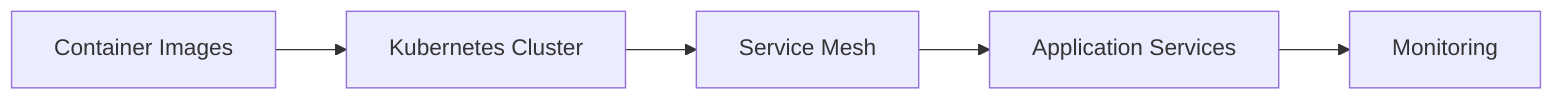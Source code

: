 graph LR
    A[Container Images]:::kv-primary --> B[Kubernetes Cluster]:::kv-highlight
    B --> C[Service Mesh]:::kv-accent
    C --> D[Application Services]:::kv-accent
    D --> E[Monitoring]:::kv-primary